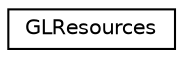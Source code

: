 digraph "Graphical Class Hierarchy"
{
  edge [fontname="Helvetica",fontsize="10",labelfontname="Helvetica",labelfontsize="10"];
  node [fontname="Helvetica",fontsize="10",shape=record];
  rankdir="LR";
  Node0 [label="GLResources",height=0.2,width=0.4,color="black", fillcolor="white", style="filled",URL="$class_g_l_resources.html"];
}
